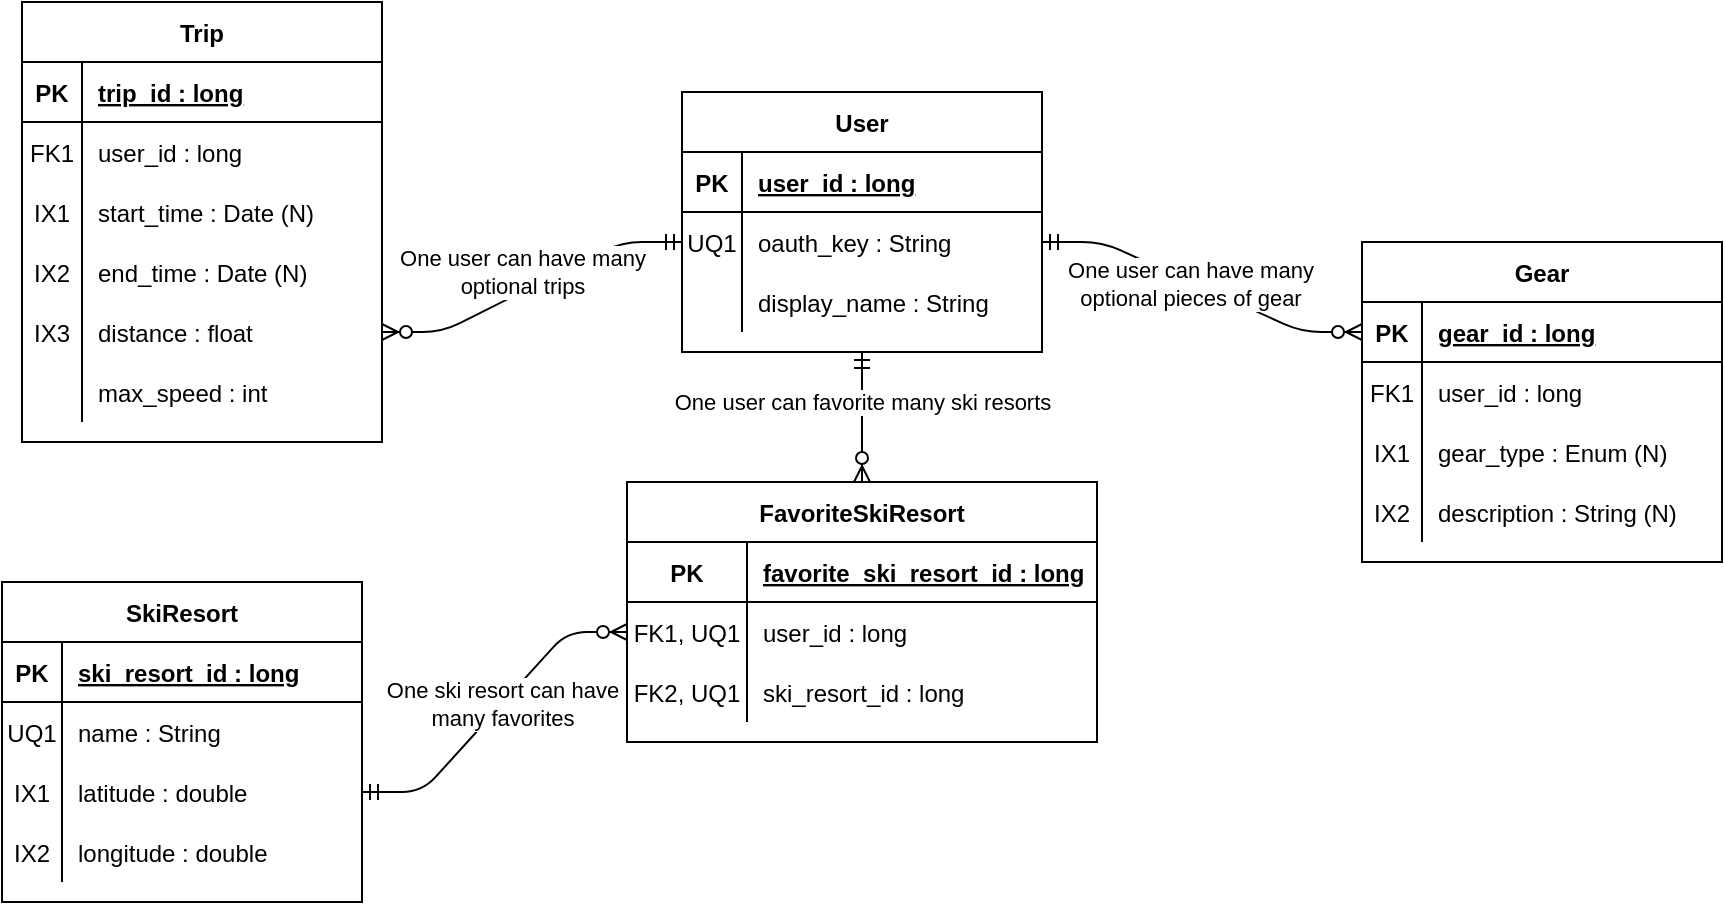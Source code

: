 <mxfile version="13.9.3" type="device"><diagram id="PxN5cnfLiamracQWi69M" name="Page-1"><mxGraphModel dx="1038" dy="522" grid="1" gridSize="10" guides="1" tooltips="1" connect="1" arrows="1" fold="1" page="1" pageScale="1" pageWidth="850" pageHeight="1100" math="0" shadow="0"><root><mxCell id="0"/><mxCell id="1" parent="0"/><mxCell id="aA3GFom0Gth4XknSyG1t-45" value="SkiResort" style="shape=table;startSize=30;container=1;collapsible=1;childLayout=tableLayout;fixedRows=1;rowLines=0;fontStyle=1;align=center;resizeLast=1;" parent="1" vertex="1"><mxGeometry x="60" y="350" width="180" height="160" as="geometry"/></mxCell><mxCell id="aA3GFom0Gth4XknSyG1t-46" value="" style="shape=partialRectangle;collapsible=0;dropTarget=0;pointerEvents=0;fillColor=none;top=0;left=0;bottom=1;right=0;points=[[0,0.5],[1,0.5]];portConstraint=eastwest;" parent="aA3GFom0Gth4XknSyG1t-45" vertex="1"><mxGeometry y="30" width="180" height="30" as="geometry"/></mxCell><mxCell id="aA3GFom0Gth4XknSyG1t-47" value="PK" style="shape=partialRectangle;connectable=0;fillColor=none;top=0;left=0;bottom=0;right=0;fontStyle=1;overflow=hidden;" parent="aA3GFom0Gth4XknSyG1t-46" vertex="1"><mxGeometry width="30" height="30" as="geometry"/></mxCell><mxCell id="aA3GFom0Gth4XknSyG1t-48" value="ski_resort_id : long" style="shape=partialRectangle;connectable=0;fillColor=none;top=0;left=0;bottom=0;right=0;align=left;spacingLeft=6;fontStyle=5;overflow=hidden;" parent="aA3GFom0Gth4XknSyG1t-46" vertex="1"><mxGeometry x="30" width="150" height="30" as="geometry"/></mxCell><mxCell id="aA3GFom0Gth4XknSyG1t-49" value="" style="shape=partialRectangle;collapsible=0;dropTarget=0;pointerEvents=0;fillColor=none;top=0;left=0;bottom=0;right=0;points=[[0,0.5],[1,0.5]];portConstraint=eastwest;" parent="aA3GFom0Gth4XknSyG1t-45" vertex="1"><mxGeometry y="60" width="180" height="30" as="geometry"/></mxCell><mxCell id="aA3GFom0Gth4XknSyG1t-50" value="UQ1" style="shape=partialRectangle;connectable=0;fillColor=none;top=0;left=0;bottom=0;right=0;editable=1;overflow=hidden;" parent="aA3GFom0Gth4XknSyG1t-49" vertex="1"><mxGeometry width="30" height="30" as="geometry"/></mxCell><mxCell id="aA3GFom0Gth4XknSyG1t-51" value="name : String" style="shape=partialRectangle;connectable=0;fillColor=none;top=0;left=0;bottom=0;right=0;align=left;spacingLeft=6;overflow=hidden;" parent="aA3GFom0Gth4XknSyG1t-49" vertex="1"><mxGeometry x="30" width="150" height="30" as="geometry"/></mxCell><mxCell id="aA3GFom0Gth4XknSyG1t-55" value="" style="shape=partialRectangle;collapsible=0;dropTarget=0;pointerEvents=0;fillColor=none;top=0;left=0;bottom=0;right=0;points=[[0,0.5],[1,0.5]];portConstraint=eastwest;" parent="aA3GFom0Gth4XknSyG1t-45" vertex="1"><mxGeometry y="90" width="180" height="30" as="geometry"/></mxCell><mxCell id="aA3GFom0Gth4XknSyG1t-56" value="IX1" style="shape=partialRectangle;connectable=0;fillColor=none;top=0;left=0;bottom=0;right=0;editable=1;overflow=hidden;" parent="aA3GFom0Gth4XknSyG1t-55" vertex="1"><mxGeometry width="30" height="30" as="geometry"/></mxCell><mxCell id="aA3GFom0Gth4XknSyG1t-57" value="latitude : double" style="shape=partialRectangle;connectable=0;fillColor=none;top=0;left=0;bottom=0;right=0;align=left;spacingLeft=6;overflow=hidden;" parent="aA3GFom0Gth4XknSyG1t-55" vertex="1"><mxGeometry x="30" width="150" height="30" as="geometry"/></mxCell><mxCell id="ik407cHNtYyAAAvxg7LV-50" value="" style="shape=partialRectangle;collapsible=0;dropTarget=0;pointerEvents=0;fillColor=none;top=0;left=0;bottom=0;right=0;points=[[0,0.5],[1,0.5]];portConstraint=eastwest;" parent="aA3GFom0Gth4XknSyG1t-45" vertex="1"><mxGeometry y="120" width="180" height="30" as="geometry"/></mxCell><mxCell id="ik407cHNtYyAAAvxg7LV-51" value="IX2" style="shape=partialRectangle;connectable=0;fillColor=none;top=0;left=0;bottom=0;right=0;editable=1;overflow=hidden;" parent="ik407cHNtYyAAAvxg7LV-50" vertex="1"><mxGeometry width="30" height="30" as="geometry"/></mxCell><mxCell id="ik407cHNtYyAAAvxg7LV-52" value="longitude : double" style="shape=partialRectangle;connectable=0;fillColor=none;top=0;left=0;bottom=0;right=0;align=left;spacingLeft=6;overflow=hidden;" parent="ik407cHNtYyAAAvxg7LV-50" vertex="1"><mxGeometry x="30" width="150" height="30" as="geometry"/></mxCell><mxCell id="aA3GFom0Gth4XknSyG1t-61" value="" style="edgeStyle=entityRelationEdgeStyle;fontSize=12;html=1;endArrow=ERzeroToMany;startArrow=ERmandOne;entryX=0;entryY=0.5;entryDx=0;entryDy=0;exitX=1;exitY=0.5;exitDx=0;exitDy=0;" parent="1" source="aA3GFom0Gth4XknSyG1t-18" target="aA3GFom0Gth4XknSyG1t-28" edge="1"><mxGeometry width="100" height="100" relative="1" as="geometry"><mxPoint x="580" y="155" as="sourcePoint"/><mxPoint x="590" y="370" as="targetPoint"/></mxGeometry></mxCell><mxCell id="ynQ7JyiazIRVllCpbZfW-2" value="One user can have many &lt;br&gt;optional pieces of gear" style="edgeLabel;html=1;align=center;verticalAlign=middle;resizable=0;points=[];" parent="aA3GFom0Gth4XknSyG1t-61" vertex="1" connectable="0"><mxGeometry x="-0.074" y="-1" relative="1" as="geometry"><mxPoint as="offset"/></mxGeometry></mxCell><mxCell id="ik407cHNtYyAAAvxg7LV-48" value="" style="fontSize=12;html=1;endArrow=ERzeroToMany;startArrow=ERmandOne;exitX=0.5;exitY=1;exitDx=0;exitDy=0;entryX=0.5;entryY=0;entryDx=0;entryDy=0;endFill=1;" parent="1" source="aA3GFom0Gth4XknSyG1t-14" target="ik407cHNtYyAAAvxg7LV-35" edge="1"><mxGeometry width="100" height="100" relative="1" as="geometry"><mxPoint x="370" y="330" as="sourcePoint"/><mxPoint x="560" y="290" as="targetPoint"/></mxGeometry></mxCell><mxCell id="ynQ7JyiazIRVllCpbZfW-4" value="One user can favorite many ski resorts" style="edgeLabel;html=1;align=center;verticalAlign=middle;resizable=0;points=[];" parent="ik407cHNtYyAAAvxg7LV-48" vertex="1" connectable="0"><mxGeometry x="-0.329" relative="1" as="geometry"><mxPoint y="3" as="offset"/></mxGeometry></mxCell><mxCell id="ik407cHNtYyAAAvxg7LV-49" value="" style="edgeStyle=entityRelationEdgeStyle;fontSize=12;html=1;endArrow=ERzeroToMany;startArrow=ERmandOne;entryX=0;entryY=0.5;entryDx=0;entryDy=0;exitX=1;exitY=0.5;exitDx=0;exitDy=0;endFill=1;" parent="1" source="aA3GFom0Gth4XknSyG1t-55" target="ik407cHNtYyAAAvxg7LV-39" edge="1"><mxGeometry width="100" height="100" relative="1" as="geometry"><mxPoint x="240" y="550" as="sourcePoint"/><mxPoint x="340" y="450" as="targetPoint"/></mxGeometry></mxCell><mxCell id="ynQ7JyiazIRVllCpbZfW-3" value="One ski resort can have &lt;br&gt;many favorites" style="edgeLabel;html=1;align=center;verticalAlign=middle;resizable=0;points=[];" parent="ik407cHNtYyAAAvxg7LV-49" vertex="1" connectable="0"><mxGeometry x="-0.112" relative="1" as="geometry"><mxPoint x="9.78" y="-11.66" as="offset"/></mxGeometry></mxCell><mxCell id="ik407cHNtYyAAAvxg7LV-35" value="FavoriteSkiResort" style="shape=table;startSize=30;container=1;collapsible=1;childLayout=tableLayout;fixedRows=1;rowLines=0;fontStyle=1;align=center;resizeLast=1;" parent="1" vertex="1"><mxGeometry x="372.5" y="300" width="235" height="130" as="geometry"/></mxCell><mxCell id="ik407cHNtYyAAAvxg7LV-36" value="" style="shape=partialRectangle;collapsible=0;dropTarget=0;pointerEvents=0;fillColor=none;top=0;left=0;bottom=1;right=0;points=[[0,0.5],[1,0.5]];portConstraint=eastwest;" parent="ik407cHNtYyAAAvxg7LV-35" vertex="1"><mxGeometry y="30" width="235" height="30" as="geometry"/></mxCell><mxCell id="ik407cHNtYyAAAvxg7LV-37" value="PK" style="shape=partialRectangle;connectable=0;fillColor=none;top=0;left=0;bottom=0;right=0;fontStyle=1;overflow=hidden;" parent="ik407cHNtYyAAAvxg7LV-36" vertex="1"><mxGeometry width="60" height="30" as="geometry"/></mxCell><mxCell id="ik407cHNtYyAAAvxg7LV-38" value="favorite_ski_resort_id : long" style="shape=partialRectangle;connectable=0;fillColor=none;top=0;left=0;bottom=0;right=0;align=left;spacingLeft=6;fontStyle=5;overflow=hidden;" parent="ik407cHNtYyAAAvxg7LV-36" vertex="1"><mxGeometry x="60" width="175" height="30" as="geometry"/></mxCell><mxCell id="ik407cHNtYyAAAvxg7LV-39" value="" style="shape=partialRectangle;collapsible=0;dropTarget=0;pointerEvents=0;fillColor=none;top=0;left=0;bottom=0;right=0;points=[[0,0.5],[1,0.5]];portConstraint=eastwest;" parent="ik407cHNtYyAAAvxg7LV-35" vertex="1"><mxGeometry y="60" width="235" height="30" as="geometry"/></mxCell><mxCell id="ik407cHNtYyAAAvxg7LV-40" value="FK1, UQ1" style="shape=partialRectangle;connectable=0;fillColor=none;top=0;left=0;bottom=0;right=0;editable=1;overflow=hidden;" parent="ik407cHNtYyAAAvxg7LV-39" vertex="1"><mxGeometry width="60" height="30" as="geometry"/></mxCell><mxCell id="ik407cHNtYyAAAvxg7LV-41" value="user_id : long" style="shape=partialRectangle;connectable=0;fillColor=none;top=0;left=0;bottom=0;right=0;align=left;spacingLeft=6;overflow=hidden;" parent="ik407cHNtYyAAAvxg7LV-39" vertex="1"><mxGeometry x="60" width="175" height="30" as="geometry"/></mxCell><mxCell id="ik407cHNtYyAAAvxg7LV-42" value="" style="shape=partialRectangle;collapsible=0;dropTarget=0;pointerEvents=0;fillColor=none;top=0;left=0;bottom=0;right=0;points=[[0,0.5],[1,0.5]];portConstraint=eastwest;" parent="ik407cHNtYyAAAvxg7LV-35" vertex="1"><mxGeometry y="90" width="235" height="30" as="geometry"/></mxCell><mxCell id="ik407cHNtYyAAAvxg7LV-43" value="FK2, UQ1" style="shape=partialRectangle;connectable=0;fillColor=none;top=0;left=0;bottom=0;right=0;editable=1;overflow=hidden;" parent="ik407cHNtYyAAAvxg7LV-42" vertex="1"><mxGeometry width="60" height="30" as="geometry"/></mxCell><mxCell id="ik407cHNtYyAAAvxg7LV-44" value="ski_resort_id : long" style="shape=partialRectangle;connectable=0;fillColor=none;top=0;left=0;bottom=0;right=0;align=left;spacingLeft=6;overflow=hidden;" parent="ik407cHNtYyAAAvxg7LV-42" vertex="1"><mxGeometry x="60" width="175" height="30" as="geometry"/></mxCell><mxCell id="ik407cHNtYyAAAvxg7LV-53" value="Trip" style="shape=table;startSize=30;container=1;collapsible=1;childLayout=tableLayout;fixedRows=1;rowLines=0;fontStyle=1;align=center;resizeLast=1;" parent="1" vertex="1"><mxGeometry x="70" y="60" width="180" height="220" as="geometry"/></mxCell><mxCell id="ik407cHNtYyAAAvxg7LV-54" value="" style="shape=partialRectangle;collapsible=0;dropTarget=0;pointerEvents=0;fillColor=none;top=0;left=0;bottom=1;right=0;points=[[0,0.5],[1,0.5]];portConstraint=eastwest;" parent="ik407cHNtYyAAAvxg7LV-53" vertex="1"><mxGeometry y="30" width="180" height="30" as="geometry"/></mxCell><mxCell id="ik407cHNtYyAAAvxg7LV-55" value="PK" style="shape=partialRectangle;connectable=0;fillColor=none;top=0;left=0;bottom=0;right=0;fontStyle=1;overflow=hidden;" parent="ik407cHNtYyAAAvxg7LV-54" vertex="1"><mxGeometry width="30" height="30" as="geometry"/></mxCell><mxCell id="ik407cHNtYyAAAvxg7LV-56" value="trip_id : long" style="shape=partialRectangle;connectable=0;fillColor=none;top=0;left=0;bottom=0;right=0;align=left;spacingLeft=6;fontStyle=5;overflow=hidden;" parent="ik407cHNtYyAAAvxg7LV-54" vertex="1"><mxGeometry x="30" width="150" height="30" as="geometry"/></mxCell><mxCell id="ik407cHNtYyAAAvxg7LV-60" value="" style="shape=partialRectangle;collapsible=0;dropTarget=0;pointerEvents=0;fillColor=none;top=0;left=0;bottom=0;right=0;points=[[0,0.5],[1,0.5]];portConstraint=eastwest;" parent="ik407cHNtYyAAAvxg7LV-53" vertex="1"><mxGeometry y="60" width="180" height="30" as="geometry"/></mxCell><mxCell id="ik407cHNtYyAAAvxg7LV-61" value="FK1" style="shape=partialRectangle;connectable=0;fillColor=none;top=0;left=0;bottom=0;right=0;editable=1;overflow=hidden;" parent="ik407cHNtYyAAAvxg7LV-60" vertex="1"><mxGeometry width="30" height="30" as="geometry"/></mxCell><mxCell id="ik407cHNtYyAAAvxg7LV-62" value="user_id : long" style="shape=partialRectangle;connectable=0;fillColor=none;top=0;left=0;bottom=0;right=0;align=left;spacingLeft=6;overflow=hidden;" parent="ik407cHNtYyAAAvxg7LV-60" vertex="1"><mxGeometry x="30" width="150" height="30" as="geometry"/></mxCell><mxCell id="ik407cHNtYyAAAvxg7LV-69" value="" style="shape=partialRectangle;collapsible=0;dropTarget=0;pointerEvents=0;fillColor=none;top=0;left=0;bottom=0;right=0;points=[[0,0.5],[1,0.5]];portConstraint=eastwest;" parent="ik407cHNtYyAAAvxg7LV-53" vertex="1"><mxGeometry y="90" width="180" height="30" as="geometry"/></mxCell><mxCell id="ik407cHNtYyAAAvxg7LV-70" value="IX1" style="shape=partialRectangle;connectable=0;fillColor=none;top=0;left=0;bottom=0;right=0;editable=1;overflow=hidden;" parent="ik407cHNtYyAAAvxg7LV-69" vertex="1"><mxGeometry width="30" height="30" as="geometry"/></mxCell><mxCell id="ik407cHNtYyAAAvxg7LV-71" value="start_time : Date (N)" style="shape=partialRectangle;connectable=0;fillColor=none;top=0;left=0;bottom=0;right=0;align=left;spacingLeft=6;overflow=hidden;" parent="ik407cHNtYyAAAvxg7LV-69" vertex="1"><mxGeometry x="30" width="150" height="30" as="geometry"/></mxCell><mxCell id="ik407cHNtYyAAAvxg7LV-63" value="" style="shape=partialRectangle;collapsible=0;dropTarget=0;pointerEvents=0;fillColor=none;top=0;left=0;bottom=0;right=0;points=[[0,0.5],[1,0.5]];portConstraint=eastwest;" parent="ik407cHNtYyAAAvxg7LV-53" vertex="1"><mxGeometry y="120" width="180" height="30" as="geometry"/></mxCell><mxCell id="ik407cHNtYyAAAvxg7LV-64" value="IX2" style="shape=partialRectangle;connectable=0;fillColor=none;top=0;left=0;bottom=0;right=0;editable=1;overflow=hidden;" parent="ik407cHNtYyAAAvxg7LV-63" vertex="1"><mxGeometry width="30" height="30" as="geometry"/></mxCell><mxCell id="ik407cHNtYyAAAvxg7LV-65" value="end_time : Date (N)" style="shape=partialRectangle;connectable=0;fillColor=none;top=0;left=0;bottom=0;right=0;align=left;spacingLeft=6;overflow=hidden;" parent="ik407cHNtYyAAAvxg7LV-63" vertex="1"><mxGeometry x="30" width="150" height="30" as="geometry"/></mxCell><mxCell id="ik407cHNtYyAAAvxg7LV-66" value="" style="shape=partialRectangle;collapsible=0;dropTarget=0;pointerEvents=0;fillColor=none;top=0;left=0;bottom=0;right=0;points=[[0,0.5],[1,0.5]];portConstraint=eastwest;" parent="ik407cHNtYyAAAvxg7LV-53" vertex="1"><mxGeometry y="150" width="180" height="30" as="geometry"/></mxCell><mxCell id="ik407cHNtYyAAAvxg7LV-67" value="IX3" style="shape=partialRectangle;connectable=0;fillColor=none;top=0;left=0;bottom=0;right=0;editable=1;overflow=hidden;" parent="ik407cHNtYyAAAvxg7LV-66" vertex="1"><mxGeometry width="30" height="30" as="geometry"/></mxCell><mxCell id="ik407cHNtYyAAAvxg7LV-68" value="distance : float" style="shape=partialRectangle;connectable=0;fillColor=none;top=0;left=0;bottom=0;right=0;align=left;spacingLeft=6;overflow=hidden;" parent="ik407cHNtYyAAAvxg7LV-66" vertex="1"><mxGeometry x="30" width="150" height="30" as="geometry"/></mxCell><mxCell id="1imabKHagQj22isR2Z-G-1" value="" style="shape=partialRectangle;collapsible=0;dropTarget=0;pointerEvents=0;fillColor=none;top=0;left=0;bottom=0;right=0;points=[[0,0.5],[1,0.5]];portConstraint=eastwest;" parent="ik407cHNtYyAAAvxg7LV-53" vertex="1"><mxGeometry y="180" width="180" height="30" as="geometry"/></mxCell><mxCell id="1imabKHagQj22isR2Z-G-2" value="" style="shape=partialRectangle;connectable=0;fillColor=none;top=0;left=0;bottom=0;right=0;editable=1;overflow=hidden;" parent="1imabKHagQj22isR2Z-G-1" vertex="1"><mxGeometry width="30" height="30" as="geometry"/></mxCell><mxCell id="1imabKHagQj22isR2Z-G-3" value="max_speed : int" style="shape=partialRectangle;connectable=0;fillColor=none;top=0;left=0;bottom=0;right=0;align=left;spacingLeft=6;overflow=hidden;" parent="1imabKHagQj22isR2Z-G-1" vertex="1"><mxGeometry x="30" width="150" height="30" as="geometry"/></mxCell><mxCell id="ik407cHNtYyAAAvxg7LV-72" value="" style="edgeStyle=entityRelationEdgeStyle;fontSize=12;html=1;endArrow=ERzeroToMany;startArrow=ERmandOne;exitX=0;exitY=0.5;exitDx=0;exitDy=0;entryX=1;entryY=0.5;entryDx=0;entryDy=0;endFill=1;" parent="1" source="aA3GFom0Gth4XknSyG1t-18" target="ik407cHNtYyAAAvxg7LV-66" edge="1"><mxGeometry width="100" height="100" relative="1" as="geometry"><mxPoint x="400" y="155" as="sourcePoint"/><mxPoint x="400" y="190" as="targetPoint"/></mxGeometry></mxCell><mxCell id="ynQ7JyiazIRVllCpbZfW-1" value="One user can have many&lt;br&gt;optional trips" style="edgeLabel;html=1;align=center;verticalAlign=middle;resizable=0;points=[];" parent="ik407cHNtYyAAAvxg7LV-72" vertex="1" connectable="0"><mxGeometry x="-0.188" y="-1" relative="1" as="geometry"><mxPoint x="-18.25" y="0.24" as="offset"/></mxGeometry></mxCell><mxCell id="aA3GFom0Gth4XknSyG1t-14" value="User" style="shape=table;startSize=30;container=1;collapsible=1;childLayout=tableLayout;fixedRows=1;rowLines=0;fontStyle=1;align=center;resizeLast=1;" parent="1" vertex="1"><mxGeometry x="400" y="105" width="180" height="130" as="geometry"/></mxCell><mxCell id="aA3GFom0Gth4XknSyG1t-15" value="" style="shape=partialRectangle;collapsible=0;dropTarget=0;pointerEvents=0;fillColor=none;top=0;left=0;bottom=1;right=0;points=[[0,0.5],[1,0.5]];portConstraint=eastwest;" parent="aA3GFom0Gth4XknSyG1t-14" vertex="1"><mxGeometry y="30" width="180" height="30" as="geometry"/></mxCell><mxCell id="aA3GFom0Gth4XknSyG1t-16" value="PK" style="shape=partialRectangle;connectable=0;fillColor=none;top=0;left=0;bottom=0;right=0;fontStyle=1;overflow=hidden;" parent="aA3GFom0Gth4XknSyG1t-15" vertex="1"><mxGeometry width="30" height="30" as="geometry"/></mxCell><mxCell id="aA3GFom0Gth4XknSyG1t-17" value="user_id : long" style="shape=partialRectangle;connectable=0;fillColor=none;top=0;left=0;bottom=0;right=0;align=left;spacingLeft=6;fontStyle=5;overflow=hidden;" parent="aA3GFom0Gth4XknSyG1t-15" vertex="1"><mxGeometry x="30" width="150" height="30" as="geometry"/></mxCell><mxCell id="aA3GFom0Gth4XknSyG1t-18" value="" style="shape=partialRectangle;collapsible=0;dropTarget=0;pointerEvents=0;fillColor=none;top=0;left=0;bottom=0;right=0;points=[[0,0.5],[1,0.5]];portConstraint=eastwest;" parent="aA3GFom0Gth4XknSyG1t-14" vertex="1"><mxGeometry y="60" width="180" height="30" as="geometry"/></mxCell><mxCell id="aA3GFom0Gth4XknSyG1t-19" value="UQ1" style="shape=partialRectangle;connectable=0;fillColor=none;top=0;left=0;bottom=0;right=0;editable=1;overflow=hidden;" parent="aA3GFom0Gth4XknSyG1t-18" vertex="1"><mxGeometry width="30" height="30" as="geometry"/></mxCell><mxCell id="aA3GFom0Gth4XknSyG1t-20" value="oauth_key : String" style="shape=partialRectangle;connectable=0;fillColor=none;top=0;left=0;bottom=0;right=0;align=left;spacingLeft=6;overflow=hidden;" parent="aA3GFom0Gth4XknSyG1t-18" vertex="1"><mxGeometry x="30" width="150" height="30" as="geometry"/></mxCell><mxCell id="1imabKHagQj22isR2Z-G-11" value="" style="shape=partialRectangle;collapsible=0;dropTarget=0;pointerEvents=0;fillColor=none;top=0;left=0;bottom=0;right=0;points=[[0,0.5],[1,0.5]];portConstraint=eastwest;" parent="aA3GFom0Gth4XknSyG1t-14" vertex="1"><mxGeometry y="90" width="180" height="30" as="geometry"/></mxCell><mxCell id="1imabKHagQj22isR2Z-G-12" value="" style="shape=partialRectangle;connectable=0;fillColor=none;top=0;left=0;bottom=0;right=0;editable=1;overflow=hidden;" parent="1imabKHagQj22isR2Z-G-11" vertex="1"><mxGeometry width="30" height="30" as="geometry"/></mxCell><mxCell id="1imabKHagQj22isR2Z-G-13" value="display_name : String" style="shape=partialRectangle;connectable=0;fillColor=none;top=0;left=0;bottom=0;right=0;align=left;spacingLeft=6;overflow=hidden;" parent="1imabKHagQj22isR2Z-G-11" vertex="1"><mxGeometry x="30" width="150" height="30" as="geometry"/></mxCell><mxCell id="aA3GFom0Gth4XknSyG1t-27" value="Gear" style="shape=table;startSize=30;container=1;collapsible=1;childLayout=tableLayout;fixedRows=1;rowLines=0;fontStyle=1;align=center;resizeLast=1;" parent="1" vertex="1"><mxGeometry x="740" y="180" width="180" height="160" as="geometry"/></mxCell><mxCell id="aA3GFom0Gth4XknSyG1t-28" value="" style="shape=partialRectangle;collapsible=0;dropTarget=0;pointerEvents=0;fillColor=none;top=0;left=0;bottom=1;right=0;points=[[0,0.5],[1,0.5]];portConstraint=eastwest;" parent="aA3GFom0Gth4XknSyG1t-27" vertex="1"><mxGeometry y="30" width="180" height="30" as="geometry"/></mxCell><mxCell id="aA3GFom0Gth4XknSyG1t-29" value="PK" style="shape=partialRectangle;connectable=0;fillColor=none;top=0;left=0;bottom=0;right=0;fontStyle=1;overflow=hidden;" parent="aA3GFom0Gth4XknSyG1t-28" vertex="1"><mxGeometry width="30" height="30" as="geometry"/></mxCell><mxCell id="aA3GFom0Gth4XknSyG1t-30" value="gear_id : long" style="shape=partialRectangle;connectable=0;fillColor=none;top=0;left=0;bottom=0;right=0;align=left;spacingLeft=6;fontStyle=5;overflow=hidden;" parent="aA3GFom0Gth4XknSyG1t-28" vertex="1"><mxGeometry x="30" width="150" height="30" as="geometry"/></mxCell><mxCell id="aA3GFom0Gth4XknSyG1t-31" value="" style="shape=partialRectangle;collapsible=0;dropTarget=0;pointerEvents=0;fillColor=none;top=0;left=0;bottom=0;right=0;points=[[0,0.5],[1,0.5]];portConstraint=eastwest;" parent="aA3GFom0Gth4XknSyG1t-27" vertex="1"><mxGeometry y="60" width="180" height="30" as="geometry"/></mxCell><mxCell id="aA3GFom0Gth4XknSyG1t-32" value="FK1" style="shape=partialRectangle;connectable=0;fillColor=none;top=0;left=0;bottom=0;right=0;editable=1;overflow=hidden;" parent="aA3GFom0Gth4XknSyG1t-31" vertex="1"><mxGeometry width="30" height="30" as="geometry"/></mxCell><mxCell id="aA3GFom0Gth4XknSyG1t-33" value="user_id : long" style="shape=partialRectangle;connectable=0;fillColor=none;top=0;left=0;bottom=0;right=0;align=left;spacingLeft=6;overflow=hidden;" parent="aA3GFom0Gth4XknSyG1t-31" vertex="1"><mxGeometry x="30" width="150" height="30" as="geometry"/></mxCell><mxCell id="ik407cHNtYyAAAvxg7LV-29" value="" style="shape=partialRectangle;collapsible=0;dropTarget=0;pointerEvents=0;fillColor=none;top=0;left=0;bottom=0;right=0;points=[[0,0.5],[1,0.5]];portConstraint=eastwest;" parent="aA3GFom0Gth4XknSyG1t-27" vertex="1"><mxGeometry y="90" width="180" height="30" as="geometry"/></mxCell><mxCell id="ik407cHNtYyAAAvxg7LV-30" value="IX1" style="shape=partialRectangle;connectable=0;fillColor=none;top=0;left=0;bottom=0;right=0;editable=1;overflow=hidden;" parent="ik407cHNtYyAAAvxg7LV-29" vertex="1"><mxGeometry width="30" height="30" as="geometry"/></mxCell><mxCell id="ik407cHNtYyAAAvxg7LV-31" value="gear_type : Enum (N)" style="shape=partialRectangle;connectable=0;fillColor=none;top=0;left=0;bottom=0;right=0;align=left;spacingLeft=6;overflow=hidden;" parent="ik407cHNtYyAAAvxg7LV-29" vertex="1"><mxGeometry x="30" width="150" height="30" as="geometry"/></mxCell><mxCell id="aA3GFom0Gth4XknSyG1t-34" value="" style="shape=partialRectangle;collapsible=0;dropTarget=0;pointerEvents=0;fillColor=none;top=0;left=0;bottom=0;right=0;points=[[0,0.5],[1,0.5]];portConstraint=eastwest;" parent="aA3GFom0Gth4XknSyG1t-27" vertex="1"><mxGeometry y="120" width="180" height="30" as="geometry"/></mxCell><mxCell id="aA3GFom0Gth4XknSyG1t-35" value="IX2" style="shape=partialRectangle;connectable=0;fillColor=none;top=0;left=0;bottom=0;right=0;editable=1;overflow=hidden;" parent="aA3GFom0Gth4XknSyG1t-34" vertex="1"><mxGeometry width="30" height="30" as="geometry"/></mxCell><mxCell id="aA3GFom0Gth4XknSyG1t-36" value="description : String (N)" style="shape=partialRectangle;connectable=0;fillColor=none;top=0;left=0;bottom=0;right=0;align=left;spacingLeft=6;overflow=hidden;" parent="aA3GFom0Gth4XknSyG1t-34" vertex="1"><mxGeometry x="30" width="150" height="30" as="geometry"/></mxCell></root></mxGraphModel></diagram></mxfile>
